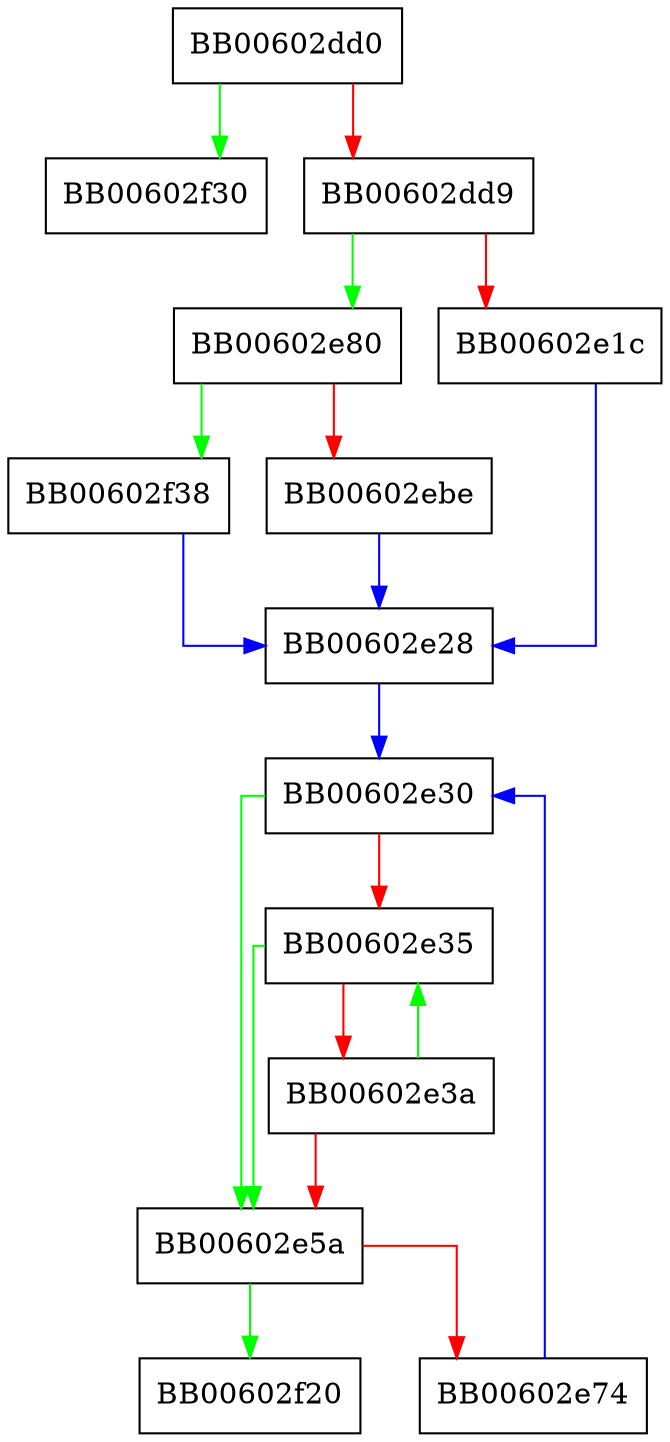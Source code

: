 digraph CRYPTO_ccm128_aad {
  node [shape="box"];
  graph [splines=ortho];
  BB00602dd0 -> BB00602f30 [color="green"];
  BB00602dd0 -> BB00602dd9 [color="red"];
  BB00602dd9 -> BB00602e80 [color="green"];
  BB00602dd9 -> BB00602e1c [color="red"];
  BB00602e1c -> BB00602e28 [color="blue"];
  BB00602e28 -> BB00602e30 [color="blue"];
  BB00602e30 -> BB00602e5a [color="green"];
  BB00602e30 -> BB00602e35 [color="red"];
  BB00602e35 -> BB00602e5a [color="green"];
  BB00602e35 -> BB00602e3a [color="red"];
  BB00602e3a -> BB00602e35 [color="green"];
  BB00602e3a -> BB00602e5a [color="red"];
  BB00602e5a -> BB00602f20 [color="green"];
  BB00602e5a -> BB00602e74 [color="red"];
  BB00602e74 -> BB00602e30 [color="blue"];
  BB00602e80 -> BB00602f38 [color="green"];
  BB00602e80 -> BB00602ebe [color="red"];
  BB00602ebe -> BB00602e28 [color="blue"];
  BB00602f38 -> BB00602e28 [color="blue"];
}